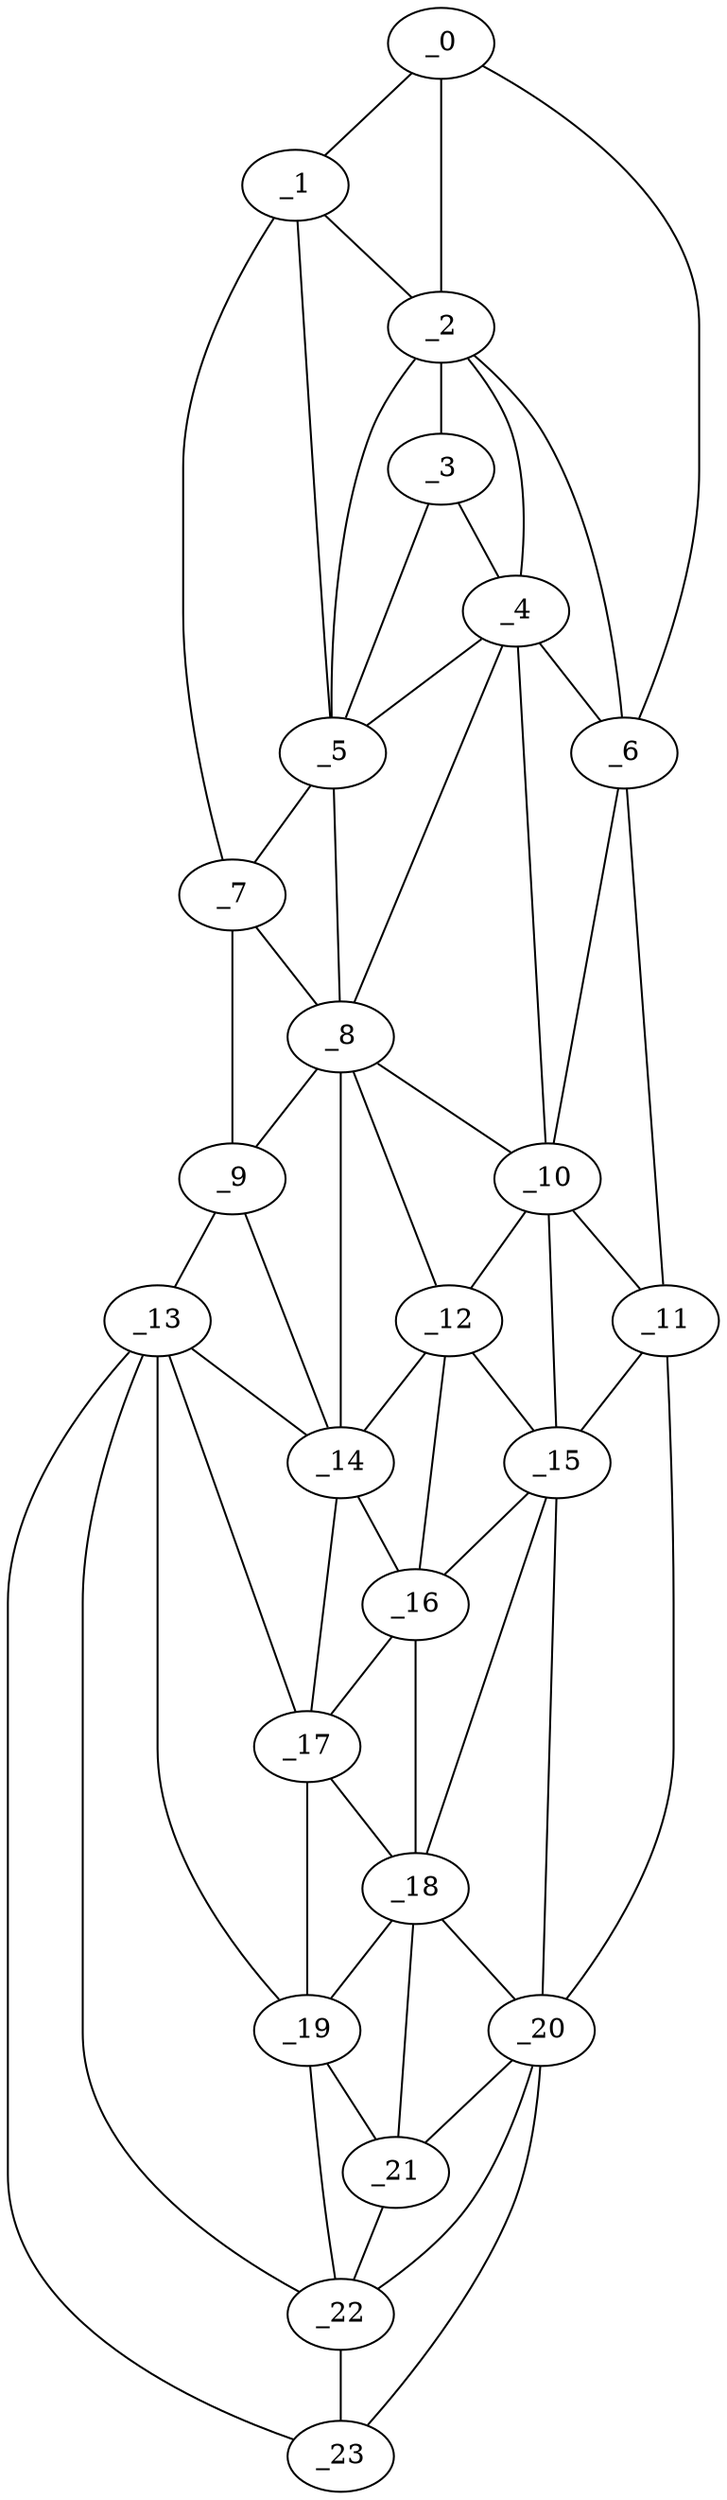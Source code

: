 graph "obj15__135.gxl" {
	_0	 [x=5,
		y=71];
	_1	 [x=8,
		y=60];
	_0 -- _1	 [valence=1];
	_2	 [x=25,
		y=64];
	_0 -- _2	 [valence=2];
	_6	 [x=52,
		y=85];
	_0 -- _6	 [valence=1];
	_1 -- _2	 [valence=2];
	_5	 [x=49,
		y=48];
	_1 -- _5	 [valence=2];
	_7	 [x=56,
		y=44];
	_1 -- _7	 [valence=1];
	_3	 [x=30,
		y=64];
	_2 -- _3	 [valence=1];
	_4	 [x=38,
		y=67];
	_2 -- _4	 [valence=2];
	_2 -- _5	 [valence=2];
	_2 -- _6	 [valence=1];
	_3 -- _4	 [valence=2];
	_3 -- _5	 [valence=2];
	_4 -- _5	 [valence=1];
	_4 -- _6	 [valence=2];
	_8	 [x=64,
		y=53];
	_4 -- _8	 [valence=2];
	_10	 [x=69,
		y=74];
	_4 -- _10	 [valence=1];
	_5 -- _7	 [valence=2];
	_5 -- _8	 [valence=1];
	_6 -- _10	 [valence=2];
	_11	 [x=72,
		y=82];
	_6 -- _11	 [valence=1];
	_7 -- _8	 [valence=2];
	_9	 [x=68,
		y=40];
	_7 -- _9	 [valence=1];
	_8 -- _9	 [valence=2];
	_8 -- _10	 [valence=1];
	_12	 [x=73,
		y=59];
	_8 -- _12	 [valence=1];
	_14	 [x=75,
		y=53];
	_8 -- _14	 [valence=2];
	_13	 [x=75,
		y=38];
	_9 -- _13	 [valence=1];
	_9 -- _14	 [valence=1];
	_10 -- _11	 [valence=1];
	_10 -- _12	 [valence=2];
	_15	 [x=76,
		y=68];
	_10 -- _15	 [valence=1];
	_11 -- _15	 [valence=2];
	_20	 [x=106,
		y=69];
	_11 -- _20	 [valence=1];
	_12 -- _14	 [valence=2];
	_12 -- _15	 [valence=2];
	_16	 [x=78,
		y=58];
	_12 -- _16	 [valence=2];
	_13 -- _14	 [valence=2];
	_17	 [x=79,
		y=51];
	_13 -- _17	 [valence=1];
	_19	 [x=102,
		y=53];
	_13 -- _19	 [valence=2];
	_22	 [x=117,
		y=55];
	_13 -- _22	 [valence=1];
	_23	 [x=124,
		y=55];
	_13 -- _23	 [valence=1];
	_14 -- _16	 [valence=1];
	_14 -- _17	 [valence=2];
	_15 -- _16	 [valence=2];
	_18	 [x=91,
		y=60];
	_15 -- _18	 [valence=2];
	_15 -- _20	 [valence=1];
	_16 -- _17	 [valence=2];
	_16 -- _18	 [valence=2];
	_17 -- _18	 [valence=2];
	_17 -- _19	 [valence=2];
	_18 -- _19	 [valence=2];
	_18 -- _20	 [valence=2];
	_21	 [x=107,
		y=61];
	_18 -- _21	 [valence=2];
	_19 -- _21	 [valence=1];
	_19 -- _22	 [valence=2];
	_20 -- _21	 [valence=1];
	_20 -- _22	 [valence=2];
	_20 -- _23	 [valence=1];
	_21 -- _22	 [valence=2];
	_22 -- _23	 [valence=2];
}

